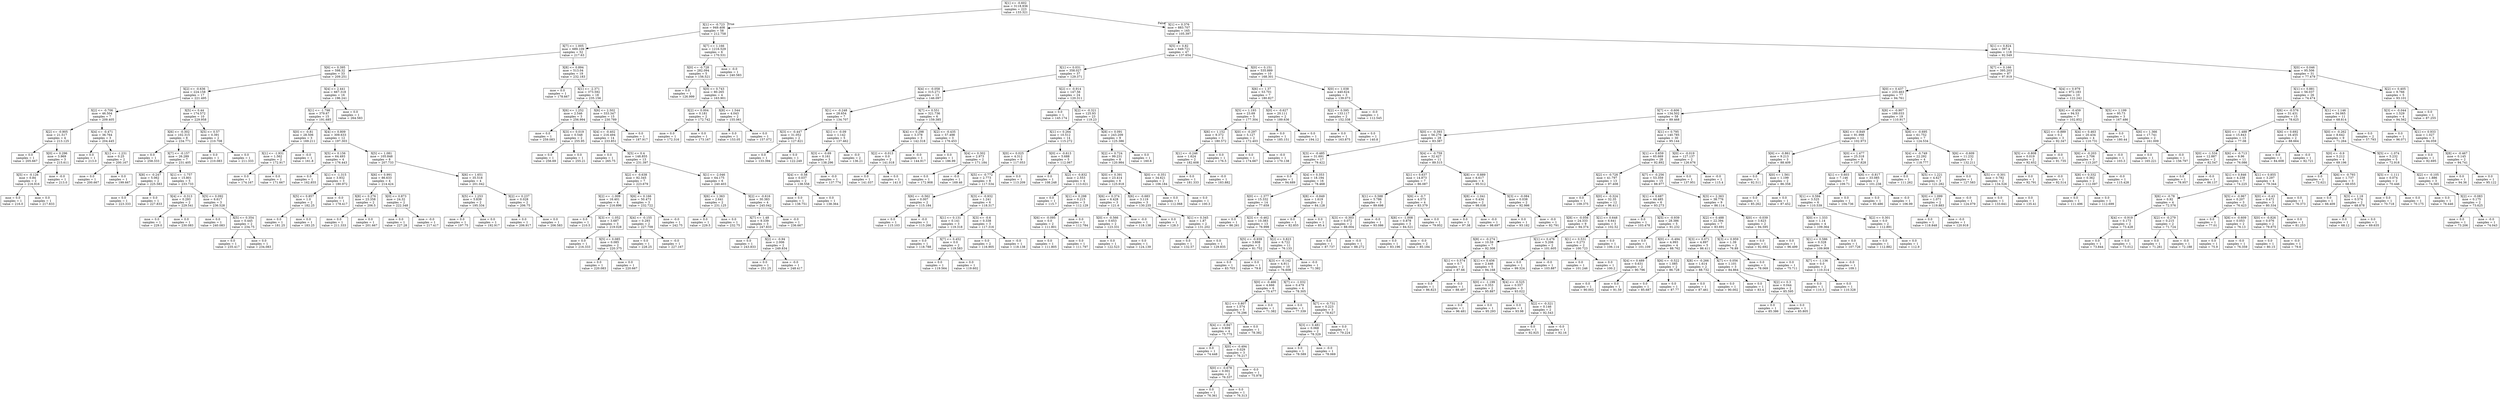 digraph Tree {
node [shape=box] ;
0 [label="X[1] <= -0.602\nmse = 3118.936\nsamples = 223\nvalue = 133.321"] ;
1 [label="X[1] <= -0.723\nmse = 949.408\nsamples = 58\nvalue = 212.758"] ;
0 -> 1 [labeldistance=2.5, labelangle=45, headlabel="True"] ;
2 [label="X[7] <= 1.005\nmse = 689.109\nsamples = 52\nvalue = 217.63"] ;
1 -> 2 ;
3 [label="X[6] <= 0.395\nmse = 598.32\nsamples = 33\nvalue = 209.251"] ;
2 -> 3 ;
4 [label="X[2] <= -0.636\nmse = 224.158\nsamples = 17\nvalue = 221.495"] ;
3 -> 4 ;
5 [label="X[2] <= -0.706\nmse = 46.504\nsamples = 7\nvalue = 209.405"] ;
4 -> 5 ;
6 [label="X[2] <= -0.905\nmse = 21.517\nsamples = 4\nvalue = 213.125"] ;
5 -> 6 ;
7 [label="mse = 0.0\nsamples = 1\nvalue = 205.667"] ;
6 -> 7 ;
8 [label="X[0] <= 0.296\nmse = 3.969\nsamples = 3\nvalue = 215.611"] ;
6 -> 8 ;
9 [label="X[5] <= -0.126\nmse = 0.84\nsamples = 2\nvalue = 216.916"] ;
8 -> 9 ;
10 [label="mse = 0.0\nsamples = 1\nvalue = 216.0"] ;
9 -> 10 ;
11 [label="mse = 0.0\nsamples = 1\nvalue = 217.833"] ;
9 -> 11 ;
12 [label="mse = -0.0\nsamples = 1\nvalue = 213.0"] ;
8 -> 12 ;
13 [label="X[4] <= -0.471\nmse = 36.764\nsamples = 3\nvalue = 204.445"] ;
5 -> 13 ;
14 [label="mse = 0.0\nsamples = 1\nvalue = 213.0"] ;
13 -> 14 ;
15 [label="X[1] <= -1.231\nmse = 0.25\nsamples = 2\nvalue = 200.167"] ;
13 -> 15 ;
16 [label="mse = 0.0\nsamples = 1\nvalue = 200.667"] ;
15 -> 16 ;
17 [label="mse = 0.0\nsamples = 1\nvalue = 199.667"] ;
15 -> 17 ;
18 [label="X[5] <= 0.44\nmse = 174.572\nsamples = 10\nvalue = 229.958"] ;
4 -> 18 ;
19 [label="X[6] <= -0.302\nmse = 102.315\nsamples = 8\nvalue = 234.771"] ;
18 -> 19 ;
20 [label="mse = 0.0\nsamples = 1\nvalue = 258.333"] ;
19 -> 20 ;
21 [label="X[7] <= -0.157\nmse = 26.289\nsamples = 7\nvalue = 231.405"] ;
19 -> 21 ;
22 [label="X[8] <= -0.247\nmse = 5.062\nsamples = 2\nvalue = 225.583"] ;
21 -> 22 ;
23 [label="mse = 0.0\nsamples = 1\nvalue = 223.333"] ;
22 -> 23 ;
24 [label="mse = 0.0\nsamples = 1\nvalue = 227.833"] ;
22 -> 24 ;
25 [label="X[1] <= -1.757\nmse = 15.801\nsamples = 5\nvalue = 233.733"] ;
21 -> 25 ;
26 [label="X[4] <= -0.313\nmse = 0.293\nsamples = 2\nvalue = 229.541"] ;
25 -> 26 ;
27 [label="mse = 0.0\nsamples = 1\nvalue = 229.0"] ;
26 -> 27 ;
28 [label="mse = 0.0\nsamples = 1\nvalue = 230.083"] ;
26 -> 28 ;
29 [label="X[5] <= 0.092\nmse = 6.617\nsamples = 3\nvalue = 236.528"] ;
25 -> 29 ;
30 [label="mse = 0.0\nsamples = 1\nvalue = 240.083"] ;
29 -> 30 ;
31 [label="X[5] <= 0.354\nmse = 0.445\nsamples = 2\nvalue = 234.75"] ;
29 -> 31 ;
32 [label="mse = 0.0\nsamples = 1\nvalue = 235.417"] ;
31 -> 32 ;
33 [label="mse = 0.0\nsamples = 1\nvalue = 234.083"] ;
31 -> 33 ;
34 [label="X[5] <= 0.57\nmse = 0.391\nsamples = 2\nvalue = 210.708"] ;
18 -> 34 ;
35 [label="mse = 0.0\nsamples = 1\nvalue = 210.083"] ;
34 -> 35 ;
36 [label="mse = 0.0\nsamples = 1\nvalue = 211.333"] ;
34 -> 36 ;
37 [label="X[4] <= 2.441\nmse = 667.318\nsamples = 16\nvalue = 196.241"] ;
3 -> 37 ;
38 [label="X[1] <= -1.798\nmse = 379.67\nsamples = 15\nvalue = 191.685"] ;
37 -> 38 ;
39 [label="X[0] <= -0.81\nmse = 28.506\nsamples = 3\nvalue = 169.211"] ;
38 -> 39 ;
40 [label="X[1] <= -1.931\nmse = 1.562\nsamples = 2\nvalue = 172.917"] ;
39 -> 40 ;
41 [label="mse = 0.0\nsamples = 1\nvalue = 174.167"] ;
40 -> 41 ;
42 [label="mse = 0.0\nsamples = 1\nvalue = 171.667"] ;
40 -> 42 ;
43 [label="mse = -0.0\nsamples = 1\nvalue = 161.8"] ;
39 -> 43 ;
44 [label="X[4] <= 0.809\nmse = 309.633\nsamples = 12\nvalue = 197.303"] ;
38 -> 44 ;
45 [label="X[5] <= 0.156\nmse = 64.493\nsamples = 4\nvalue = 176.443"] ;
44 -> 45 ;
46 [label="mse = 0.0\nsamples = 1\nvalue = 162.855"] ;
45 -> 46 ;
47 [label="X[1] <= -1.315\nmse = 3.932\nsamples = 3\nvalue = 180.972"] ;
45 -> 47 ;
48 [label="X[5] <= 0.857\nmse = 1.0\nsamples = 2\nvalue = 182.25"] ;
47 -> 48 ;
49 [label="mse = 0.0\nsamples = 1\nvalue = 181.25"] ;
48 -> 49 ;
50 [label="mse = 0.0\nsamples = 1\nvalue = 183.25"] ;
48 -> 50 ;
51 [label="mse = -0.0\nsamples = 1\nvalue = 178.417"] ;
47 -> 51 ;
52 [label="X[5] <= 1.081\nmse = 105.848\nsamples = 8\nvalue = 207.733"] ;
44 -> 52 ;
53 [label="X[6] <= 0.991\nmse = 86.633\nsamples = 4\nvalue = 214.424"] ;
52 -> 53 ;
54 [label="X[8] <= 0.276\nmse = 23.358\nsamples = 2\nvalue = 206.5"] ;
53 -> 54 ;
55 [label="mse = 0.0\nsamples = 1\nvalue = 211.333"] ;
54 -> 55 ;
56 [label="mse = 0.0\nsamples = 1\nvalue = 201.667"] ;
54 -> 56 ;
57 [label="X[0] <= 0.873\nmse = 24.32\nsamples = 2\nvalue = 222.348"] ;
53 -> 57 ;
58 [label="mse = 0.0\nsamples = 1\nvalue = 227.28"] ;
57 -> 58 ;
59 [label="mse = -0.0\nsamples = 1\nvalue = 217.417"] ;
57 -> 59 ;
60 [label="X[6] <= 1.651\nmse = 35.518\nsamples = 4\nvalue = 201.042"] ;
52 -> 60 ;
61 [label="X[5] <= 1.253\nmse = 5.839\nsamples = 2\nvalue = 195.334"] ;
60 -> 61 ;
62 [label="mse = 0.0\nsamples = 1\nvalue = 197.75"] ;
61 -> 62 ;
63 [label="mse = 0.0\nsamples = 1\nvalue = 192.917"] ;
61 -> 63 ;
64 [label="X[2] <= 0.237\nmse = 0.028\nsamples = 2\nvalue = 206.75"] ;
60 -> 64 ;
65 [label="mse = 0.0\nsamples = 1\nvalue = 206.917"] ;
64 -> 65 ;
66 [label="mse = 0.0\nsamples = 1\nvalue = 206.583"] ;
64 -> 66 ;
67 [label="mse = 0.0\nsamples = 1\nvalue = 264.583"] ;
37 -> 67 ;
68 [label="X[8] <= 0.894\nmse = 513.04\nsamples = 19\nvalue = 232.183"] ;
2 -> 68 ;
69 [label="mse = 0.0\nsamples = 1\nvalue = 178.667"] ;
68 -> 69 ;
70 [label="X[1] <= -2.371\nmse = 373.592\nsamples = 18\nvalue = 235.156"] ;
68 -> 70 ;
71 [label="X[6] <= 1.252\nmse = 2.546\nsamples = 3\nvalue = 256.994"] ;
70 -> 71 ;
72 [label="mse = 0.0\nsamples = 1\nvalue = 259.083"] ;
71 -> 72 ;
73 [label="X[3] <= 0.019\nmse = 0.548\nsamples = 2\nvalue = 255.95"] ;
71 -> 73 ;
74 [label="mse = 0.0\nsamples = 1\nvalue = 256.69"] ;
73 -> 74 ;
75 [label="mse = 0.0\nsamples = 1\nvalue = 255.21"] ;
73 -> 75 ;
76 [label="X[6] <= 2.502\nmse = 333.347\nsamples = 15\nvalue = 230.789"] ;
70 -> 76 ;
77 [label="X[4] <= -0.402\nmse = 216.494\nsamples = 14\nvalue = 233.851"] ;
76 -> 77 ;
78 [label="mse = 0.0\nsamples = 1\nvalue = 265.75"] ;
77 -> 78 ;
79 [label="X[5] <= 0.4\nmse = 148.855\nsamples = 13\nvalue = 231.397"] ;
77 -> 79 ;
80 [label="X[2] <= -0.638\nmse = 92.345\nsamples = 7\nvalue = 223.679"] ;
79 -> 80 ;
81 [label="X[2] <= -1.009\nmse = 16.401\nsamples = 4\nvalue = 216.896"] ;
80 -> 81 ;
82 [label="mse = 0.0\nsamples = 1\nvalue = 210.5"] ;
81 -> 82 ;
83 [label="X[3] <= -1.052\nmse = 3.687\nsamples = 3\nvalue = 219.028"] ;
81 -> 83 ;
84 [label="mse = 0.0\nsamples = 1\nvalue = 216.333"] ;
83 -> 84 ;
85 [label="X[5] <= 0.085\nmse = 0.085\nsamples = 2\nvalue = 220.375"] ;
83 -> 85 ;
86 [label="mse = 0.0\nsamples = 1\nvalue = 220.083"] ;
85 -> 86 ;
87 [label="mse = 0.0\nsamples = 1\nvalue = 220.667"] ;
85 -> 87 ;
88 [label="X[6] <= 0.166\nmse = 50.473\nsamples = 3\nvalue = 232.722"] ;
80 -> 88 ;
89 [label="X[4] <= -0.155\nmse = 0.293\nsamples = 2\nvalue = 227.709"] ;
88 -> 89 ;
90 [label="mse = 0.0\nsamples = 1\nvalue = 228.25"] ;
89 -> 90 ;
91 [label="mse = -0.0\nsamples = 1\nvalue = 227.167"] ;
89 -> 91 ;
92 [label="mse = -0.0\nsamples = 1\nvalue = 242.75"] ;
88 -> 92 ;
93 [label="X[1] <= -2.046\nmse = 64.175\nsamples = 6\nvalue = 240.403"] ;
79 -> 93 ;
94 [label="X[6] <= 1.363\nmse = 2.641\nsamples = 2\nvalue = 231.125"] ;
93 -> 94 ;
95 [label="mse = 0.0\nsamples = 1\nvalue = 229.5"] ;
94 -> 95 ;
96 [label="mse = 0.0\nsamples = 1\nvalue = 232.75"] ;
94 -> 96 ;
97 [label="X[2] <= -0.616\nmse = 30.383\nsamples = 4\nvalue = 245.042"] ;
93 -> 97 ;
98 [label="X[7] <= 1.48\nmse = 9.339\nsamples = 3\nvalue = 247.833"] ;
97 -> 98 ;
99 [label="mse = 0.0\nsamples = 1\nvalue = 243.833"] ;
98 -> 99 ;
100 [label="X[2] <= -0.94\nmse = 2.006\nsamples = 2\nvalue = 249.834"] ;
98 -> 100 ;
101 [label="mse = 0.0\nsamples = 1\nvalue = 251.25"] ;
100 -> 101 ;
102 [label="mse = -0.0\nsamples = 1\nvalue = 248.417"] ;
100 -> 102 ;
103 [label="mse = -0.0\nsamples = 1\nvalue = 236.667"] ;
97 -> 103 ;
104 [label="mse = 0.0\nsamples = 1\nvalue = 187.917"] ;
76 -> 104 ;
105 [label="X[7] <= 1.166\nmse = 1216.529\nsamples = 6\nvalue = 170.531"] ;
1 -> 105 ;
106 [label="X[0] <= -0.728\nmse = 282.094\nsamples = 5\nvalue = 156.521"] ;
105 -> 106 ;
107 [label="mse = 0.0\nsamples = 1\nvalue = 126.999"] ;
106 -> 107 ;
108 [label="X[0] <= 0.743\nmse = 80.265\nsamples = 4\nvalue = 163.901"] ;
106 -> 108 ;
109 [label="X[2] <= 0.004\nmse = 0.181\nsamples = 2\nvalue = 172.742"] ;
108 -> 109 ;
110 [label="mse = 0.0\nsamples = 1\nvalue = 172.316"] ;
109 -> 110 ;
111 [label="mse = 0.0\nsamples = 1\nvalue = 173.167"] ;
109 -> 111 ;
112 [label="X[8] <= 1.544\nmse = 4.043\nsamples = 2\nvalue = 155.061"] ;
108 -> 112 ;
113 [label="mse = 0.0\nsamples = 1\nvalue = 153.05"] ;
112 -> 113 ;
114 [label="mse = 0.0\nsamples = 1\nvalue = 157.072"] ;
112 -> 114 ;
115 [label="mse = -0.0\nsamples = 1\nvalue = 240.583"] ;
105 -> 115 ;
116 [label="X[1] <= 0.376\nmse = 883.707\nsamples = 165\nvalue = 105.397"] ;
0 -> 116 [labeldistance=2.5, labelangle=-45, headlabel="False"] ;
117 [label="X[5] <= 0.82\nmse = 649.721\nsamples = 47\nvalue = 137.654"] ;
116 -> 117 ;
118 [label="X[1] <= 0.031\nmse = 358.027\nsamples = 37\nvalue = 129.371"] ;
117 -> 118 ;
119 [label="X[4] <= -0.058\nmse = 315.271\nsamples = 13\nvalue = 146.097"] ;
118 -> 119 ;
120 [label="X[1] <= -0.248\nmse = 28.654\nsamples = 7\nvalue = 134.707"] ;
119 -> 120 ;
121 [label="X[3] <= -0.447\nmse = 31.052\nsamples = 2\nvalue = 127.821"] ;
120 -> 121 ;
122 [label="mse = 0.0\nsamples = 1\nvalue = 133.394"] ;
121 -> 122 ;
123 [label="mse = 0.0\nsamples = 1\nvalue = 122.249"] ;
121 -> 123 ;
124 [label="X[1] <= -0.09\nmse = 1.142\nsamples = 5\nvalue = 137.462"] ;
120 -> 124 ;
125 [label="X[3] <= -0.69\nmse = 0.161\nsamples = 3\nvalue = 138.296"] ;
124 -> 125 ;
126 [label="X[4] <= -0.58\nmse = 0.037\nsamples = 2\nvalue = 138.558"] ;
125 -> 126 ;
127 [label="mse = 0.0\nsamples = 1\nvalue = 138.751"] ;
126 -> 127 ;
128 [label="mse = 0.0\nsamples = 1\nvalue = 138.364"] ;
126 -> 128 ;
129 [label="mse = -0.0\nsamples = 1\nvalue = 137.774"] ;
125 -> 129 ;
130 [label="mse = -0.0\nsamples = 2\nvalue = 136.21"] ;
124 -> 130 ;
131 [label="X[7] <= 0.551\nmse = 321.736\nsamples = 6\nvalue = 159.385"] ;
119 -> 131 ;
132 [label="X[4] <= 0.298\nmse = 3.378\nsamples = 3\nvalue = 142.318"] ;
131 -> 132 ;
133 [label="X[2] <= -0.013\nmse = 0.0\nsamples = 2\nvalue = 141.018"] ;
132 -> 133 ;
134 [label="mse = 0.0\nsamples = 1\nvalue = 141.037"] ;
133 -> 134 ;
135 [label="mse = 0.0\nsamples = 1\nvalue = 141.0"] ;
133 -> 135 ;
136 [label="mse = -0.0\nsamples = 1\nvalue = 144.917"] ;
132 -> 136 ;
137 [label="X[2] <= -0.435\nmse = 57.498\nsamples = 3\nvalue = 176.453"] ;
131 -> 137 ;
138 [label="mse = 0.0\nsamples = 1\nvalue = 186.99"] ;
137 -> 138 ;
139 [label="X[4] <= 0.302\nmse = 2.973\nsamples = 2\nvalue = 171.184"] ;
137 -> 139 ;
140 [label="mse = 0.0\nsamples = 1\nvalue = 172.908"] ;
139 -> 140 ;
141 [label="mse = -0.0\nsamples = 1\nvalue = 169.46"] ;
139 -> 141 ;
142 [label="X[2] <= -0.914\nmse = 147.56\nsamples = 24\nvalue = 120.311"] ;
118 -> 142 ;
143 [label="mse = 0.0\nsamples = 1\nvalue = 145.174"] ;
142 -> 143 ;
144 [label="X[2] <= -0.321\nmse = 125.93\nsamples = 23\nvalue = 119.23"] ;
142 -> 144 ;
145 [label="X[1] <= 0.264\nmse = 10.512\nsamples = 14\nvalue = 115.272"] ;
144 -> 145 ;
146 [label="X[0] <= 0.025\nmse = 4.312\nsamples = 9\nvalue = 117.053"] ;
145 -> 146 ;
147 [label="X[5] <= -0.772\nmse = 2.773\nsamples = 8\nvalue = 117.534"] ;
146 -> 147 ;
148 [label="X[6] <= -0.562\nmse = 0.007\nsamples = 2\nvalue = 115.184"] ;
147 -> 148 ;
149 [label="mse = 0.0\nsamples = 1\nvalue = 115.103"] ;
148 -> 149 ;
150 [label="mse = -0.0\nsamples = 1\nvalue = 115.266"] ;
148 -> 150 ;
151 [label="X[3] <= -0.932\nmse = 1.241\nsamples = 6\nvalue = 118.317"] ;
147 -> 151 ;
152 [label="X[1] <= 0.131\nmse = 0.141\nsamples = 3\nvalue = 119.318"] ;
151 -> 152 ;
153 [label="mse = 0.0\nsamples = 1\nvalue = 118.788"] ;
152 -> 153 ;
154 [label="X[7] <= 0.452\nmse = 0.0\nsamples = 2\nvalue = 119.583"] ;
152 -> 154 ;
155 [label="mse = 0.0\nsamples = 1\nvalue = 119.564"] ;
154 -> 155 ;
156 [label="mse = 0.0\nsamples = 1\nvalue = 119.602"] ;
154 -> 156 ;
157 [label="X[3] <= -0.6\nmse = 0.338\nsamples = 3\nvalue = 117.316"] ;
151 -> 157 ;
158 [label="mse = 0.0\nsamples = 2\nvalue = 116.905"] ;
157 -> 158 ;
159 [label="mse = -0.0\nsamples = 1\nvalue = 118.138"] ;
157 -> 159 ;
160 [label="mse = 0.0\nsamples = 1\nvalue = 113.209"] ;
146 -> 160 ;
161 [label="X[0] <= -0.613\nmse = 5.688\nsamples = 5\nvalue = 112.067"] ;
145 -> 161 ;
162 [label="mse = 0.0\nsamples = 1\nvalue = 108.248"] ;
161 -> 162 ;
163 [label="X[2] <= -0.832\nmse = 2.553\nsamples = 4\nvalue = 113.021"] ;
161 -> 163 ;
164 [label="mse = 0.0\nsamples = 1\nvalue = 115.7"] ;
163 -> 164 ;
165 [label="X[1] <= 0.298\nmse = 0.215\nsamples = 3\nvalue = 112.129"] ;
163 -> 165 ;
166 [label="X[6] <= -0.095\nmse = 0.0\nsamples = 2\nvalue = 111.801"] ;
165 -> 166 ;
167 [label="mse = 0.0\nsamples = 1\nvalue = 111.805"] ;
166 -> 167 ;
168 [label="mse = 0.0\nsamples = 1\nvalue = 111.797"] ;
166 -> 168 ;
169 [label="mse = 0.0\nsamples = 1\nvalue = 112.784"] ;
165 -> 169 ;
170 [label="X[8] <= 0.091\nmse = 243.209\nsamples = 9\nvalue = 125.386"] ;
144 -> 170 ;
171 [label="X[2] <= 0.724\nmse = 99.231\nsamples = 8\nvalue = 120.984"] ;
170 -> 171 ;
172 [label="X[0] <= 0.391\nmse = 23.414\nsamples = 6\nvalue = 125.918"] ;
171 -> 172 ;
173 [label="X[6] <= 0.374\nmse = 6.428\nsamples = 3\nvalue = 121.6"] ;
172 -> 173 ;
174 [label="X[0] <= -0.566\nmse = 0.653\nsamples = 2\nvalue = 123.331"] ;
173 -> 174 ;
175 [label="mse = 0.0\nsamples = 1\nvalue = 122.523"] ;
174 -> 175 ;
176 [label="mse = 0.0\nsamples = 1\nvalue = 124.139"] ;
174 -> 176 ;
177 [label="mse = -0.0\nsamples = 1\nvalue = 118.138"] ;
173 -> 177 ;
178 [label="X[6] <= -0.683\nmse = 3.119\nsamples = 3\nvalue = 130.235"] ;
172 -> 178 ;
179 [label="mse = 0.0\nsamples = 1\nvalue = 128.3"] ;
178 -> 179 ;
180 [label="X[1] <= 0.345\nmse = 1.87\nsamples = 2\nvalue = 131.202"] ;
178 -> 180 ;
181 [label="mse = 0.0\nsamples = 1\nvalue = 132.57"] ;
180 -> 181 ;
182 [label="mse = 0.0\nsamples = 1\nvalue = 129.835"] ;
180 -> 182 ;
183 [label="X[0] <= -0.351\nmse = 34.621\nsamples = 2\nvalue = 106.184"] ;
171 -> 183 ;
184 [label="mse = 0.0\nsamples = 1\nvalue = 112.068"] ;
183 -> 184 ;
185 [label="mse = 0.0\nsamples = 1\nvalue = 100.3"] ;
183 -> 185 ;
186 [label="mse = 0.0\nsamples = 1\nvalue = 160.6"] ;
170 -> 186 ;
187 [label="X[0] <= 0.151\nmse = 535.889\nsamples = 10\nvalue = 168.301"] ;
117 -> 187 ;
188 [label="X[6] <= 1.37\nmse = 53.701\nsamples = 7\nvalue = 180.827"] ;
187 -> 188 ;
189 [label="X[5] <= 1.193\nmse = 23.69\nsamples = 5\nvalue = 177.304"] ;
188 -> 189 ;
190 [label="X[6] <= 1.152\nmse = 9.372\nsamples = 3\nvalue = 180.572"] ;
189 -> 190 ;
191 [label="X[1] <= -0.246\nmse = 1.624\nsamples = 2\nvalue = 182.608"] ;
190 -> 191 ;
192 [label="mse = 0.0\nsamples = 1\nvalue = 181.333"] ;
191 -> 192 ;
193 [label="mse = -0.0\nsamples = 1\nvalue = 183.882"] ;
191 -> 193 ;
194 [label="mse = 0.0\nsamples = 1\nvalue = 176.5"] ;
190 -> 194 ;
195 [label="X[0] <= -0.297\nmse = 5.127\nsamples = 2\nvalue = 172.403"] ;
189 -> 195 ;
196 [label="mse = 0.0\nsamples = 1\nvalue = 174.667"] ;
195 -> 196 ;
197 [label="mse = -0.0\nsamples = 1\nvalue = 170.138"] ;
195 -> 197 ;
198 [label="X[0] <= -0.627\nmse = 20.111\nsamples = 2\nvalue = 189.636"] ;
188 -> 198 ;
199 [label="mse = 0.0\nsamples = 1\nvalue = 185.151"] ;
198 -> 199 ;
200 [label="mse = 0.0\nsamples = 1\nvalue = 194.12"] ;
198 -> 200 ;
201 [label="X[0] <= 1.038\nmse = 440.624\nsamples = 3\nvalue = 139.073"] ;
187 -> 201 ;
202 [label="X[2] <= 0.595\nmse = 133.117\nsamples = 2\nvalue = 152.338"] ;
201 -> 202 ;
203 [label="mse = 0.0\nsamples = 1\nvalue = 163.875"] ;
202 -> 203 ;
204 [label="mse = 0.0\nsamples = 1\nvalue = 140.8"] ;
202 -> 204 ;
205 [label="mse = -0.0\nsamples = 1\nvalue = 112.545"] ;
201 -> 205 ;
206 [label="X[1] <= 0.824\nmse = 397.4\nsamples = 118\nvalue = 92.549"] ;
116 -> 206 ;
207 [label="X[7] <= 0.166\nmse = 395.203\nsamples = 87\nvalue = 97.919"] ;
206 -> 207 ;
208 [label="X[0] <= 0.437\nmse = 233.463\nsamples = 77\nvalue = 94.761"] ;
207 -> 208 ;
209 [label="X[7] <= -0.606\nmse = 134.502\nsamples = 58\nvalue = 89.468"] ;
208 -> 209 ;
210 [label="X[0] <= -0.393\nmse = 56.276\nsamples = 28\nvalue = 83.387"] ;
209 -> 210 ;
211 [label="X[3] <= -0.485\nmse = 31.691\nsamples = 17\nvalue = 79.422"] ;
210 -> 211 ;
212 [label="mse = 0.0\nsamples = 1\nvalue = 94.689"] ;
211 -> 212 ;
213 [label="X[4] <= 0.353\nmse = 18.194\nsamples = 16\nvalue = 78.468"] ;
211 -> 213 ;
214 [label="X[0] <= -1.377\nmse = 15.332\nsamples = 14\nvalue = 77.659"] ;
213 -> 214 ;
215 [label="mse = 0.0\nsamples = 1\nvalue = 86.261"] ;
214 -> 215 ;
216 [label="X[3] <= -0.462\nmse = 10.383\nsamples = 13\nvalue = 76.998"] ;
214 -> 216 ;
217 [label="X[5] <= -0.939\nmse = 3.808\nsamples = 2\nvalue = 81.752"] ;
216 -> 217 ;
218 [label="mse = 0.0\nsamples = 1\nvalue = 83.703"] ;
217 -> 218 ;
219 [label="mse = 0.0\nsamples = 1\nvalue = 79.8"] ;
217 -> 219 ;
220 [label="X[2] <= 0.823\nmse = 6.722\nsamples = 11\nvalue = 76.133"] ;
216 -> 220 ;
221 [label="X[3] <= -0.142\nmse = 4.911\nsamples = 10\nvalue = 76.608"] ;
220 -> 221 ;
222 [label="X[0] <= -0.466\nmse = 4.666\nsamples = 6\nvalue = 75.477"] ;
221 -> 222 ;
223 [label="X[1] <= 0.807\nmse = 1.574\nsamples = 5\nvalue = 76.296"] ;
222 -> 223 ;
224 [label="X[4] <= -0.947\nmse = 0.609\nsamples = 4\nvalue = 75.775"] ;
223 -> 224 ;
225 [label="mse = 0.0\nsamples = 1\nvalue = 74.448"] ;
224 -> 225 ;
226 [label="X[0] <= -0.494\nmse = 0.029\nsamples = 3\nvalue = 76.217"] ;
224 -> 226 ;
227 [label="X[0] <= -0.678\nmse = 0.001\nsamples = 2\nvalue = 76.337"] ;
226 -> 227 ;
228 [label="mse = 0.0\nsamples = 1\nvalue = 76.361"] ;
227 -> 228 ;
229 [label="mse = 0.0\nsamples = 1\nvalue = 76.313"] ;
227 -> 229 ;
230 [label="mse = -0.0\nsamples = 1\nvalue = 75.978"] ;
226 -> 230 ;
231 [label="mse = 0.0\nsamples = 1\nvalue = 78.382"] ;
223 -> 231 ;
232 [label="mse = 0.0\nsamples = 1\nvalue = 71.382"] ;
222 -> 232 ;
233 [label="X[7] <= -1.032\nmse = 0.479\nsamples = 4\nvalue = 78.305"] ;
221 -> 233 ;
234 [label="mse = 0.0\nsamples = 1\nvalue = 77.339"] ;
233 -> 234 ;
235 [label="X[7] <= -0.731\nmse = 0.223\nsamples = 3\nvalue = 78.627"] ;
233 -> 235 ;
236 [label="X[3] <= 0.481\nmse = 0.068\nsamples = 2\nvalue = 78.329"] ;
235 -> 236 ;
237 [label="mse = 0.0\nsamples = 1\nvalue = 78.589"] ;
236 -> 237 ;
238 [label="mse = -0.0\nsamples = 1\nvalue = 78.069"] ;
236 -> 238 ;
239 [label="mse = 0.0\nsamples = 1\nvalue = 79.224"] ;
235 -> 239 ;
240 [label="mse = -0.0\nsamples = 1\nvalue = 71.382"] ;
220 -> 240 ;
241 [label="X[8] <= -0.849\nmse = 1.619\nsamples = 2\nvalue = 84.128"] ;
213 -> 241 ;
242 [label="mse = 0.0\nsamples = 1\nvalue = 82.855"] ;
241 -> 242 ;
243 [label="mse = 0.0\nsamples = 1\nvalue = 85.4"] ;
241 -> 243 ;
244 [label="X[4] <= -0.759\nmse = 32.427\nsamples = 11\nvalue = 89.515"] ;
210 -> 244 ;
245 [label="X[1] <= 0.637\nmse = 14.873\nsamples = 7\nvalue = 86.087"] ;
244 -> 245 ;
246 [label="X[1] <= 0.588\nmse = 5.786\nsamples = 3\nvalue = 89.698"] ;
245 -> 246 ;
247 [label="X[3] <= -0.303\nmse = 0.072\nsamples = 2\nvalue = 88.004"] ;
246 -> 247 ;
248 [label="mse = 0.0\nsamples = 1\nvalue = 87.737"] ;
247 -> 248 ;
249 [label="mse = -0.0\nsamples = 1\nvalue = 88.272"] ;
247 -> 249 ;
250 [label="mse = -0.0\nsamples = 1\nvalue = 93.086"] ;
246 -> 250 ;
251 [label="X[6] <= -0.7\nmse = 4.573\nsamples = 4\nvalue = 83.379"] ;
245 -> 251 ;
252 [label="X[8] <= -1.008\nmse = 0.878\nsamples = 3\nvalue = 84.521"] ;
251 -> 252 ;
253 [label="mse = 0.0\nsamples = 1\nvalue = 83.196"] ;
252 -> 253 ;
254 [label="mse = -0.0\nsamples = 2\nvalue = 85.184"] ;
252 -> 254 ;
255 [label="mse = 0.0\nsamples = 1\nvalue = 79.952"] ;
251 -> 255 ;
256 [label="X[8] <= -0.889\nmse = 6.617\nsamples = 4\nvalue = 95.512"] ;
244 -> 256 ;
257 [label="X[8] <= -1.041\nmse = 0.434\nsamples = 2\nvalue = 98.038"] ;
256 -> 257 ;
258 [label="mse = 0.0\nsamples = 1\nvalue = 97.38"] ;
257 -> 258 ;
259 [label="mse = -0.0\nsamples = 1\nvalue = 98.697"] ;
257 -> 259 ;
260 [label="X[3] <= -0.084\nmse = 0.038\nsamples = 2\nvalue = 92.986"] ;
256 -> 260 ;
261 [label="mse = 0.0\nsamples = 1\nvalue = 93.182"] ;
260 -> 261 ;
262 [label="mse = -0.0\nsamples = 1\nvalue = 92.791"] ;
260 -> 262 ;
263 [label="X[1] <= 0.795\nmse = 140.785\nsamples = 30\nvalue = 95.144"] ;
209 -> 263 ;
264 [label="X[1] <= 0.659\nmse = 65.669\nsamples = 28\nvalue = 92.892"] ;
263 -> 264 ;
265 [label="X[2] <= -0.728\nmse = 41.797\nsamples = 13\nvalue = 97.408"] ;
264 -> 265 ;
266 [label="mse = 0.0\nsamples = 1\nvalue = 109.375"] ;
265 -> 266 ;
267 [label="X[0] <= -0.324\nmse = 32.35\nsamples = 12\nvalue = 96.411"] ;
265 -> 267 ;
268 [label="X[8] <= -0.056\nmse = 24.333\nsamples = 9\nvalue = 94.374"] ;
267 -> 268 ;
269 [label="X[8] <= -0.274\nmse = 10.59\nsamples = 7\nvalue = 92.308"] ;
268 -> 269 ;
270 [label="X[1] <= 0.574\nmse = 0.7\nsamples = 2\nvalue = 87.66"] ;
269 -> 270 ;
271 [label="mse = 0.0\nsamples = 1\nvalue = 86.823"] ;
270 -> 271 ;
272 [label="mse = -0.0\nsamples = 1\nvalue = 88.497"] ;
270 -> 272 ;
273 [label="X[1] <= 0.456\nmse = 2.446\nsamples = 5\nvalue = 94.168"] ;
269 -> 273 ;
274 [label="X[0] <= -1.199\nmse = 0.353\nsamples = 2\nvalue = 95.887"] ;
273 -> 274 ;
275 [label="mse = 0.0\nsamples = 1\nvalue = 96.481"] ;
274 -> 275 ;
276 [label="mse = 0.0\nsamples = 1\nvalue = 95.293"] ;
274 -> 276 ;
277 [label="X[4] <= -0.525\nmse = 0.557\nsamples = 3\nvalue = 93.022"] ;
273 -> 277 ;
278 [label="mse = 0.0\nsamples = 1\nvalue = 93.98"] ;
277 -> 278 ;
279 [label="X[2] <= -0.321\nmse = 0.146\nsamples = 2\nvalue = 92.543"] ;
277 -> 279 ;
280 [label="mse = 0.0\nsamples = 1\nvalue = 92.925"] ;
279 -> 280 ;
281 [label="mse = -0.0\nsamples = 1\nvalue = 92.16"] ;
279 -> 281 ;
282 [label="X[1] <= 0.476\nmse = 5.206\nsamples = 2\nvalue = 101.605"] ;
268 -> 282 ;
283 [label="mse = 0.0\nsamples = 1\nvalue = 99.324"] ;
282 -> 283 ;
284 [label="mse = -0.0\nsamples = 1\nvalue = 103.887"] ;
282 -> 284 ;
285 [label="X[1] <= 0.648\nmse = 6.641\nsamples = 3\nvalue = 102.52"] ;
267 -> 285 ;
286 [label="X[1] <= 0.531\nmse = 0.273\nsamples = 2\nvalue = 100.723"] ;
285 -> 286 ;
287 [label="mse = 0.0\nsamples = 1\nvalue = 101.246"] ;
286 -> 287 ;
288 [label="mse = 0.0\nsamples = 1\nvalue = 100.2"] ;
286 -> 288 ;
289 [label="mse = 0.0\nsamples = 1\nvalue = 106.114"] ;
285 -> 289 ;
290 [label="X[7] <= -0.256\nmse = 53.359\nsamples = 15\nvalue = 88.977"] ;
264 -> 290 ;
291 [label="X[1] <= 0.687\nmse = 44.485\nsamples = 6\nvalue = 93.273"] ;
290 -> 291 ;
292 [label="mse = 0.0\nsamples = 1\nvalue = 103.478"] ;
291 -> 292 ;
293 [label="X[5] <= -0.939\nmse = 28.386\nsamples = 5\nvalue = 91.232"] ;
291 -> 293 ;
294 [label="mse = 0.0\nsamples = 1\nvalue = 101.109"] ;
293 -> 294 ;
295 [label="X[0] <= -0.494\nmse = 4.993\nsamples = 4\nvalue = 88.762"] ;
293 -> 295 ;
296 [label="X[4] <= 0.489\nmse = 0.631\nsamples = 2\nvalue = 90.796"] ;
295 -> 296 ;
297 [label="mse = 0.0\nsamples = 1\nvalue = 90.002"] ;
296 -> 297 ;
298 [label="mse = 0.0\nsamples = 1\nvalue = 91.59"] ;
296 -> 298 ;
299 [label="X[6] <= -0.522\nmse = 1.085\nsamples = 2\nvalue = 86.728"] ;
295 -> 299 ;
300 [label="mse = 0.0\nsamples = 1\nvalue = 85.687"] ;
299 -> 300 ;
301 [label="mse = 0.0\nsamples = 1\nvalue = 87.77"] ;
299 -> 301 ;
302 [label="X[3] <= 2.363\nmse = 38.776\nsamples = 9\nvalue = 86.114"] ;
290 -> 302 ;
303 [label="X[2] <= 0.488\nmse = 22.394\nsamples = 7\nvalue = 83.691"] ;
302 -> 303 ;
304 [label="X[3] <= 0.071\nmse = 4.897\nsamples = 5\nvalue = 86.411"] ;
303 -> 304 ;
305 [label="X[8] <= -0.266\nmse = 1.614\nsamples = 2\nvalue = 88.732"] ;
304 -> 305 ;
306 [label="mse = 0.0\nsamples = 1\nvalue = 87.461"] ;
305 -> 306 ;
307 [label="mse = 0.0\nsamples = 1\nvalue = 90.002"] ;
305 -> 307 ;
308 [label="X[7] <= 0.056\nmse = 1.101\nsamples = 3\nvalue = 84.864"] ;
304 -> 308 ;
309 [label="mse = 0.0\nsamples = 1\nvalue = 83.4"] ;
308 -> 309 ;
310 [label="X[2] <= 0.3\nmse = 0.044\nsamples = 2\nvalue = 85.595"] ;
308 -> 310 ;
311 [label="mse = 0.0\nsamples = 1\nvalue = 85.386"] ;
310 -> 311 ;
312 [label="mse = 0.0\nsamples = 1\nvalue = 85.805"] ;
310 -> 312 ;
313 [label="X[3] <= 0.959\nmse = 1.39\nsamples = 2\nvalue = 76.89"] ;
303 -> 313 ;
314 [label="mse = 0.0\nsamples = 1\nvalue = 78.069"] ;
313 -> 314 ;
315 [label="mse = 0.0\nsamples = 1\nvalue = 75.711"] ;
313 -> 315 ;
316 [label="X[0] <= -0.039\nmse = 3.623\nsamples = 2\nvalue = 94.595"] ;
302 -> 316 ;
317 [label="mse = 0.0\nsamples = 1\nvalue = 92.692"] ;
316 -> 317 ;
318 [label="mse = 0.0\nsamples = 1\nvalue = 96.499"] ;
316 -> 318 ;
319 [label="X[0] <= -0.019\nmse = 127.137\nsamples = 2\nvalue = 126.676"] ;
263 -> 319 ;
320 [label="mse = 0.0\nsamples = 1\nvalue = 137.951"] ;
319 -> 320 ;
321 [label="mse = -0.0\nsamples = 1\nvalue = 115.4"] ;
319 -> 321 ;
322 [label="X[8] <= -0.907\nmse = 189.033\nsamples = 19\nvalue = 110.917"] ;
208 -> 322 ;
323 [label="X[6] <= -0.849\nmse = 91.998\nsamples = 12\nvalue = 102.973"] ;
322 -> 323 ;
324 [label="X[6] <= -0.861\nmse = 9.213\nsamples = 3\nvalue = 88.409"] ;
323 -> 324 ;
325 [label="mse = 0.0\nsamples = 1\nvalue = 92.511"] ;
324 -> 325 ;
326 [label="X[0] <= 1.561\nmse = 1.199\nsamples = 2\nvalue = 86.358"] ;
324 -> 326 ;
327 [label="mse = 0.0\nsamples = 1\nvalue = 85.262"] ;
326 -> 327 ;
328 [label="mse = 0.0\nsamples = 1\nvalue = 87.452"] ;
326 -> 328 ;
329 [label="X[0] <= 1.477\nmse = 25.318\nsamples = 9\nvalue = 107.828"] ;
323 -> 329 ;
330 [label="X[1] <= 0.603\nmse = 7.146\nsamples = 7\nvalue = 109.71"] ;
329 -> 330 ;
331 [label="X[1] <= 0.594\nmse = 3.525\nsamples = 6\nvalue = 110.539"] ;
330 -> 331 ;
332 [label="X[0] <= 1.333\nmse = 1.14\nsamples = 4\nvalue = 109.364"] ;
331 -> 332 ;
333 [label="X[1] <= 0.586\nmse = 0.328\nsamples = 3\nvalue = 109.909"] ;
332 -> 333 ;
334 [label="X[7] <= -1.136\nmse = 0.0\nsamples = 2\nvalue = 110.314"] ;
333 -> 334 ;
335 [label="mse = 0.0\nsamples = 1\nvalue = 110.3"] ;
334 -> 335 ;
336 [label="mse = 0.0\nsamples = 1\nvalue = 110.328"] ;
334 -> 336 ;
337 [label="mse = -0.0\nsamples = 1\nvalue = 109.1"] ;
333 -> 337 ;
338 [label="mse = 0.0\nsamples = 1\nvalue = 107.726"] ;
332 -> 338 ;
339 [label="X[2] <= 0.301\nmse = 0.0\nsamples = 2\nvalue = 112.891"] ;
331 -> 339 ;
340 [label="mse = 0.0\nsamples = 1\nvalue = 112.882"] ;
339 -> 340 ;
341 [label="mse = 0.0\nsamples = 1\nvalue = 112.9"] ;
339 -> 341 ;
342 [label="mse = 0.0\nsamples = 1\nvalue = 104.736"] ;
330 -> 342 ;
343 [label="X[6] <= -0.817\nmse = 33.085\nsamples = 2\nvalue = 101.238"] ;
329 -> 343 ;
344 [label="mse = 0.0\nsamples = 1\nvalue = 95.486"] ;
343 -> 344 ;
345 [label="mse = -0.0\nsamples = 1\nvalue = 106.99"] ;
343 -> 345 ;
346 [label="X[8] <= -0.695\nmse = 61.752\nsamples = 7\nvalue = 124.534"] ;
322 -> 346 ;
347 [label="X[4] <= -0.749\nmse = 22.292\nsamples = 4\nvalue = 118.777"] ;
346 -> 347 ;
348 [label="mse = 0.0\nsamples = 1\nvalue = 111.262"] ;
347 -> 348 ;
349 [label="X[5] <= 1.221\nmse = 4.627\nsamples = 3\nvalue = 121.282"] ;
347 -> 349 ;
350 [label="X[0] <= 1.099\nmse = 1.071\nsamples = 2\nvalue = 119.883"] ;
349 -> 350 ;
351 [label="mse = 0.0\nsamples = 1\nvalue = 118.848"] ;
350 -> 351 ;
352 [label="mse = -0.0\nsamples = 1\nvalue = 120.918"] ;
350 -> 352 ;
353 [label="mse = -0.0\nsamples = 1\nvalue = 124.079"] ;
349 -> 353 ;
354 [label="X[6] <= -0.609\nmse = 11.232\nsamples = 3\nvalue = 132.211"] ;
346 -> 354 ;
355 [label="mse = 0.0\nsamples = 1\nvalue = 127.583"] ;
354 -> 355 ;
356 [label="X[5] <= -0.301\nmse = 0.782\nsamples = 2\nvalue = 134.526"] ;
354 -> 356 ;
357 [label="mse = 0.0\nsamples = 1\nvalue = 133.641"] ;
356 -> 357 ;
358 [label="mse = 0.0\nsamples = 1\nvalue = 135.41"] ;
356 -> 358 ;
359 [label="X[4] <= 0.979\nmse = 972.183\nsamples = 10\nvalue = 122.242"] ;
207 -> 359 ;
360 [label="X[6] <= -0.459\nmse = 94.53\nsamples = 7\nvalue = 102.852"] ;
359 -> 360 ;
361 [label="X[2] <= -0.889\nmse = 0.2\nsamples = 3\nvalue = 92.347"] ;
360 -> 361 ;
362 [label="X[5] <= -0.808\nmse = 0.019\nsamples = 2\nvalue = 92.652"] ;
361 -> 362 ;
363 [label="mse = 0.0\nsamples = 1\nvalue = 92.791"] ;
362 -> 363 ;
364 [label="mse = -0.0\nsamples = 1\nvalue = 92.514"] ;
362 -> 364 ;
365 [label="mse = -0.0\nsamples = 1\nvalue = 91.735"] ;
361 -> 365 ;
366 [label="X[4] <= 0.463\nmse = 20.434\nsamples = 4\nvalue = 110.731"] ;
360 -> 366 ;
367 [label="X[6] <= -0.203\nmse = 2.706\nsamples = 3\nvalue = 113.207"] ;
366 -> 367 ;
368 [label="X[8] <= 0.332\nmse = 0.362\nsamples = 2\nvalue = 112.097"] ;
367 -> 368 ;
369 [label="mse = 0.0\nsamples = 1\nvalue = 111.496"] ;
368 -> 369 ;
370 [label="mse = 0.0\nsamples = 1\nvalue = 112.699"] ;
368 -> 370 ;
371 [label="mse = -0.0\nsamples = 1\nvalue = 115.428"] ;
367 -> 371 ;
372 [label="mse = -0.0\nsamples = 1\nvalue = 103.3"] ;
366 -> 372 ;
373 [label="X[5] <= 1.199\nmse = 95.73\nsamples = 3\nvalue = 167.486"] ;
359 -> 373 ;
374 [label="mse = 0.0\nsamples = 1\nvalue = 180.44"] ;
373 -> 374 ;
375 [label="X[6] <= 1.366\nmse = 17.741\nsamples = 2\nvalue = 161.009"] ;
373 -> 375 ;
376 [label="mse = 0.0\nsamples = 1\nvalue = 165.221"] ;
375 -> 376 ;
377 [label="mse = -0.0\nsamples = 1\nvalue = 156.797"] ;
375 -> 377 ;
378 [label="X[0] <= 0.046\nmse = 95.506\nsamples = 31\nvalue = 77.479"] ;
206 -> 378 ;
379 [label="X[1] <= 0.881\nmse = 56.037\nsamples = 26\nvalue = 74.474"] ;
378 -> 379 ;
380 [label="X[6] <= -0.576\nmse = 31.431\nsamples = 15\nvalue = 78.625"] ;
379 -> 380 ;
381 [label="X[0] <= -1.488\nmse = 15.843\nsamples = 13\nvalue = 77.08"] ;
380 -> 381 ;
382 [label="X[0] <= -1.534\nmse = 12.887\nsamples = 2\nvalue = 82.547"] ;
381 -> 382 ;
383 [label="mse = 0.0\nsamples = 1\nvalue = 78.957"] ;
382 -> 383 ;
384 [label="mse = -0.0\nsamples = 1\nvalue = 86.137"] ;
382 -> 384 ;
385 [label="X[6] <= -0.713\nmse = 9.96\nsamples = 11\nvalue = 76.086"] ;
381 -> 385 ;
386 [label="X[1] <= 0.846\nmse = 4.238\nsamples = 7\nvalue = 74.225"] ;
385 -> 386 ;
387 [label="X[6] <= -0.78\nmse = 0.92\nsamples = 4\nvalue = 72.576"] ;
386 -> 387 ;
388 [label="X[4] <= -0.919\nmse = 0.173\nsamples = 2\nvalue = 73.428"] ;
387 -> 388 ;
389 [label="mse = 0.0\nsamples = 1\nvalue = 73.844"] ;
388 -> 389 ;
390 [label="mse = 0.0\nsamples = 1\nvalue = 73.012"] ;
388 -> 390 ;
391 [label="X[2] <= -0.279\nmse = 0.215\nsamples = 2\nvalue = 71.724"] ;
387 -> 391 ;
392 [label="mse = 0.0\nsamples = 1\nvalue = 71.261"] ;
391 -> 392 ;
393 [label="mse = -0.0\nsamples = 1\nvalue = 72.188"] ;
391 -> 393 ;
394 [label="X[5] <= -0.967\nmse = 0.207\nsamples = 3\nvalue = 76.423"] ;
386 -> 394 ;
395 [label="mse = 0.0\nsamples = 1\nvalue = 77.01"] ;
394 -> 395 ;
396 [label="X[8] <= -0.609\nmse = 0.053\nsamples = 2\nvalue = 76.13"] ;
394 -> 396 ;
397 [label="mse = 0.0\nsamples = 1\nvalue = 75.9"] ;
396 -> 397 ;
398 [label="mse = -0.0\nsamples = 1\nvalue = 76.359"] ;
396 -> 398 ;
399 [label="X[1] <= 0.855\nmse = 3.297\nsamples = 4\nvalue = 79.344"] ;
385 -> 399 ;
400 [label="X[0] <= -0.43\nmse = 0.472\nsamples = 3\nvalue = 80.334"] ;
399 -> 400 ;
401 [label="X[0] <= -0.826\nmse = 0.076\nsamples = 2\nvalue = 79.875"] ;
400 -> 401 ;
402 [label="mse = 0.0\nsamples = 1\nvalue = 80.15"] ;
401 -> 402 ;
403 [label="mse = -0.0\nsamples = 1\nvalue = 79.6"] ;
401 -> 403 ;
404 [label="mse = 0.0\nsamples = 1\nvalue = 81.253"] ;
400 -> 404 ;
405 [label="mse = 0.0\nsamples = 1\nvalue = 76.373"] ;
399 -> 405 ;
406 [label="X[6] <= 0.692\nmse = 16.455\nsamples = 2\nvalue = 88.664"] ;
380 -> 406 ;
407 [label="mse = 0.0\nsamples = 1\nvalue = 84.608"] ;
406 -> 407 ;
408 [label="mse = -0.0\nsamples = 1\nvalue = 92.721"] ;
406 -> 408 ;
409 [label="X[1] <= 1.146\nmse = 34.065\nsamples = 11\nvalue = 68.814"] ;
379 -> 409 ;
410 [label="X[0] <= -0.262\nmse = 8.642\nsamples = 9\nvalue = 71.264"] ;
409 -> 410 ;
411 [label="X[0] <= -0.9\nmse = 5.212\nsamples = 4\nvalue = 69.196"] ;
410 -> 411 ;
412 [label="mse = 0.0\nsamples = 1\nvalue = 72.621"] ;
411 -> 412 ;
413 [label="X[6] <= -0.793\nmse = 1.737\nsamples = 3\nvalue = 68.055"] ;
411 -> 413 ;
414 [label="mse = 0.0\nsamples = 1\nvalue = 66.409"] ;
413 -> 414 ;
415 [label="X[3] <= 1.18\nmse = 0.574\nsamples = 2\nvalue = 68.878"] ;
413 -> 415 ;
416 [label="mse = 0.0\nsamples = 1\nvalue = 68.12"] ;
415 -> 416 ;
417 [label="mse = 0.0\nsamples = 1\nvalue = 69.635"] ;
415 -> 417 ;
418 [label="X[5] <= -1.074\nmse = 5.232\nsamples = 5\nvalue = 72.918"] ;
410 -> 418 ;
419 [label="X[5] <= -1.111\nmse = 0.074\nsamples = 2\nvalue = 70.446"] ;
418 -> 419 ;
420 [label="mse = 0.0\nsamples = 1\nvalue = 70.718"] ;
419 -> 420 ;
421 [label="mse = 0.0\nsamples = 1\nvalue = 70.175"] ;
419 -> 421 ;
422 [label="X[2] <= -0.105\nmse = 1.886\nsamples = 3\nvalue = 74.565"] ;
418 -> 422 ;
423 [label="mse = 0.0\nsamples = 1\nvalue = 76.446"] ;
422 -> 423 ;
424 [label="X[2] <= -0.083\nmse = 0.175\nsamples = 2\nvalue = 73.625"] ;
422 -> 424 ;
425 [label="mse = 0.0\nsamples = 1\nvalue = 73.206"] ;
424 -> 425 ;
426 [label="mse = -0.0\nsamples = 1\nvalue = 74.043"] ;
424 -> 426 ;
427 [label="mse = 0.0\nsamples = 2\nvalue = 57.793"] ;
409 -> 427 ;
428 [label="X[2] <= 0.405\nmse = 9.766\nsamples = 5\nvalue = 93.101"] ;
378 -> 428 ;
429 [label="X[3] <= -0.044\nmse = 1.529\nsamples = 4\nvalue = 94.562"] ;
428 -> 429 ;
430 [label="mse = 0.0\nsamples = 1\nvalue = 96.071"] ;
429 -> 430 ;
431 [label="X[1] <= 0.933\nmse = 1.027\nsamples = 3\nvalue = 94.059"] ;
429 -> 431 ;
432 [label="mse = 0.0\nsamples = 1\nvalue = 92.695"] ;
431 -> 432 ;
433 [label="X[8] <= -0.467\nmse = 0.145\nsamples = 2\nvalue = 94.741"] ;
431 -> 433 ;
434 [label="mse = 0.0\nsamples = 1\nvalue = 94.36"] ;
433 -> 434 ;
435 [label="mse = 0.0\nsamples = 1\nvalue = 95.122"] ;
433 -> 435 ;
436 [label="mse = 0.0\nsamples = 1\nvalue = 87.255"] ;
428 -> 436 ;
}